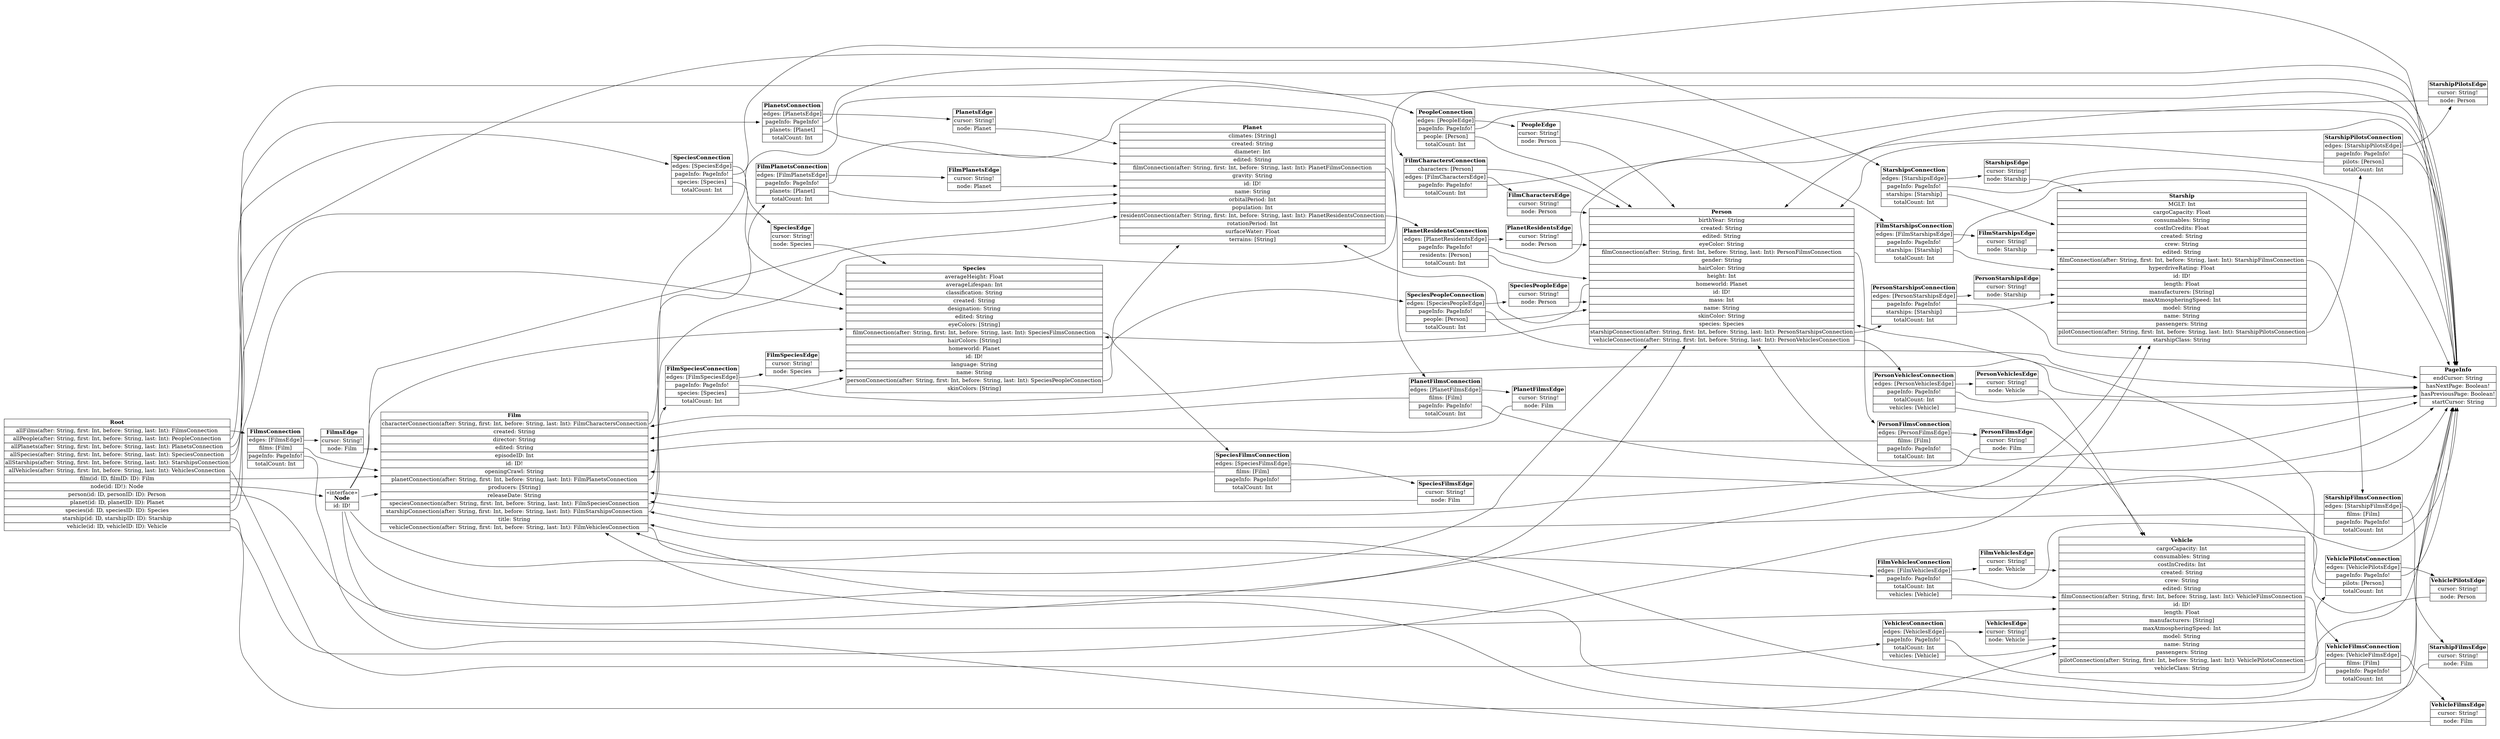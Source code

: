 digraph erd {
graph [
  rankdir = "LR"
];
node [
  fontsize = "16"
  shape = "plaintext"
];
edge [
];
"Root" [label=<<TABLE COLOR="BLACK" BORDER="0" CELLBORDER="1" CELLSPACING="0"><TR><TD PORT="__title"><FONT COLOR="BLACK"><B>Root</B></FONT></TD></TR><TR><TD ALIGN="CENTER" PORT="allFilmsport"><FONT COLOR="BLACK">allFilms(after: String, first: Int, before: String, last: Int): FilmsConnection</FONT></TD></TR>,<TR><TD ALIGN="CENTER" PORT="allPeopleport"><FONT COLOR="BLACK">allPeople(after: String, first: Int, before: String, last: Int): PeopleConnection</FONT></TD></TR>,<TR><TD ALIGN="CENTER" PORT="allPlanetsport"><FONT COLOR="BLACK">allPlanets(after: String, first: Int, before: String, last: Int): PlanetsConnection</FONT></TD></TR>,<TR><TD ALIGN="CENTER" PORT="allSpeciesport"><FONT COLOR="BLACK">allSpecies(after: String, first: Int, before: String, last: Int): SpeciesConnection</FONT></TD></TR>,<TR><TD ALIGN="CENTER" PORT="allStarshipsport"><FONT COLOR="BLACK">allStarships(after: String, first: Int, before: String, last: Int): StarshipsConnection</FONT></TD></TR>,<TR><TD ALIGN="CENTER" PORT="allVehiclesport"><FONT COLOR="BLACK">allVehicles(after: String, first: Int, before: String, last: Int): VehiclesConnection</FONT></TD></TR>,<TR><TD ALIGN="CENTER" PORT="filmport"><FONT COLOR="BLACK">film(id: ID, filmID: ID): Film</FONT></TD></TR>,<TR><TD ALIGN="CENTER" PORT="nodeport"><FONT COLOR="BLACK">node(id: ID!): Node</FONT></TD></TR>,<TR><TD ALIGN="CENTER" PORT="personport"><FONT COLOR="BLACK">person(id: ID, personID: ID): Person</FONT></TD></TR>,<TR><TD ALIGN="CENTER" PORT="planetport"><FONT COLOR="BLACK">planet(id: ID, planetID: ID): Planet</FONT></TD></TR>,<TR><TD ALIGN="CENTER" PORT="speciesport"><FONT COLOR="BLACK">species(id: ID, speciesID: ID): Species</FONT></TD></TR>,<TR><TD ALIGN="CENTER" PORT="starshipport"><FONT COLOR="BLACK">starship(id: ID, starshipID: ID): Starship</FONT></TD></TR>,<TR><TD ALIGN="CENTER" PORT="vehicleport"><FONT COLOR="BLACK">vehicle(id: ID, vehicleID: ID): Vehicle</FONT></TD></TR></TABLE>>];
"FilmsConnection" [label=<<TABLE COLOR="BLACK" BORDER="0" CELLBORDER="1" CELLSPACING="0"><TR><TD PORT="__title"><FONT COLOR="BLACK"><B>FilmsConnection</B></FONT></TD></TR><TR><TD ALIGN="CENTER" PORT="edgesport"><FONT COLOR="BLACK">edges: [FilmsEdge]</FONT></TD></TR>,<TR><TD ALIGN="CENTER" PORT="filmsport"><FONT COLOR="BLACK">films: [Film]</FONT></TD></TR>,<TR><TD ALIGN="CENTER" PORT="pageInfoport"><FONT COLOR="BLACK">pageInfo: PageInfo!</FONT></TD></TR>,<TR><TD ALIGN="CENTER" PORT="totalCountport"><FONT COLOR="BLACK">totalCount: Int</FONT></TD></TR></TABLE>>];
"Film" [label=<<TABLE COLOR="BLACK" BORDER="0" CELLBORDER="1" CELLSPACING="0"><TR><TD PORT="__title"><FONT COLOR="BLACK"><B>Film</B></FONT></TD></TR><TR><TD ALIGN="CENTER" PORT="characterConnectionport"><FONT COLOR="BLACK">characterConnection(after: String, first: Int, before: String, last: Int): FilmCharactersConnection</FONT></TD></TR>,<TR><TD ALIGN="CENTER" PORT="createdport"><FONT COLOR="BLACK">created: String</FONT></TD></TR>,<TR><TD ALIGN="CENTER" PORT="directorport"><FONT COLOR="BLACK">director: String</FONT></TD></TR>,<TR><TD ALIGN="CENTER" PORT="editedport"><FONT COLOR="BLACK">edited: String</FONT></TD></TR>,<TR><TD ALIGN="CENTER" PORT="episodeIDport"><FONT COLOR="BLACK">episodeID: Int</FONT></TD></TR>,<TR><TD ALIGN="CENTER" PORT="idport"><FONT COLOR="BLACK">id: ID!</FONT></TD></TR>,<TR><TD ALIGN="CENTER" PORT="openingCrawlport"><FONT COLOR="BLACK">openingCrawl: String</FONT></TD></TR>,<TR><TD ALIGN="CENTER" PORT="planetConnectionport"><FONT COLOR="BLACK">planetConnection(after: String, first: Int, before: String, last: Int): FilmPlanetsConnection</FONT></TD></TR>,<TR><TD ALIGN="CENTER" PORT="producersport"><FONT COLOR="BLACK">producers: [String]</FONT></TD></TR>,<TR><TD ALIGN="CENTER" PORT="releaseDateport"><FONT COLOR="BLACK">releaseDate: String</FONT></TD></TR>,<TR><TD ALIGN="CENTER" PORT="speciesConnectionport"><FONT COLOR="BLACK">speciesConnection(after: String, first: Int, before: String, last: Int): FilmSpeciesConnection</FONT></TD></TR>,<TR><TD ALIGN="CENTER" PORT="starshipConnectionport"><FONT COLOR="BLACK">starshipConnection(after: String, first: Int, before: String, last: Int): FilmStarshipsConnection</FONT></TD></TR>,<TR><TD ALIGN="CENTER" PORT="titleport"><FONT COLOR="BLACK">title: String</FONT></TD></TR>,<TR><TD ALIGN="CENTER" PORT="vehicleConnectionport"><FONT COLOR="BLACK">vehicleConnection(after: String, first: Int, before: String, last: Int): FilmVehiclesConnection</FONT></TD></TR></TABLE>>];
"PeopleConnection" [label=<<TABLE COLOR="BLACK" BORDER="0" CELLBORDER="1" CELLSPACING="0"><TR><TD PORT="__title"><FONT COLOR="BLACK"><B>PeopleConnection</B></FONT></TD></TR><TR><TD ALIGN="CENTER" PORT="edgesport"><FONT COLOR="BLACK">edges: [PeopleEdge]</FONT></TD></TR>,<TR><TD ALIGN="CENTER" PORT="pageInfoport"><FONT COLOR="BLACK">pageInfo: PageInfo!</FONT></TD></TR>,<TR><TD ALIGN="CENTER" PORT="peopleport"><FONT COLOR="BLACK">people: [Person]</FONT></TD></TR>,<TR><TD ALIGN="CENTER" PORT="totalCountport"><FONT COLOR="BLACK">totalCount: Int</FONT></TD></TR></TABLE>>];
"Person" [label=<<TABLE COLOR="BLACK" BORDER="0" CELLBORDER="1" CELLSPACING="0"><TR><TD PORT="__title"><FONT COLOR="BLACK"><B>Person</B></FONT></TD></TR><TR><TD ALIGN="CENTER" PORT="birthYearport"><FONT COLOR="BLACK">birthYear: String</FONT></TD></TR>,<TR><TD ALIGN="CENTER" PORT="createdport"><FONT COLOR="BLACK">created: String</FONT></TD></TR>,<TR><TD ALIGN="CENTER" PORT="editedport"><FONT COLOR="BLACK">edited: String</FONT></TD></TR>,<TR><TD ALIGN="CENTER" PORT="eyeColorport"><FONT COLOR="BLACK">eyeColor: String</FONT></TD></TR>,<TR><TD ALIGN="CENTER" PORT="filmConnectionport"><FONT COLOR="BLACK">filmConnection(after: String, first: Int, before: String, last: Int): PersonFilmsConnection</FONT></TD></TR>,<TR><TD ALIGN="CENTER" PORT="genderport"><FONT COLOR="BLACK">gender: String</FONT></TD></TR>,<TR><TD ALIGN="CENTER" PORT="hairColorport"><FONT COLOR="BLACK">hairColor: String</FONT></TD></TR>,<TR><TD ALIGN="CENTER" PORT="heightport"><FONT COLOR="BLACK">height: Int</FONT></TD></TR>,<TR><TD ALIGN="CENTER" PORT="homeworldport"><FONT COLOR="BLACK">homeworld: Planet</FONT></TD></TR>,<TR><TD ALIGN="CENTER" PORT="idport"><FONT COLOR="BLACK">id: ID!</FONT></TD></TR>,<TR><TD ALIGN="CENTER" PORT="massport"><FONT COLOR="BLACK">mass: Int</FONT></TD></TR>,<TR><TD ALIGN="CENTER" PORT="nameport"><FONT COLOR="BLACK">name: String</FONT></TD></TR>,<TR><TD ALIGN="CENTER" PORT="skinColorport"><FONT COLOR="BLACK">skinColor: String</FONT></TD></TR>,<TR><TD ALIGN="CENTER" PORT="speciesport"><FONT COLOR="BLACK">species: Species</FONT></TD></TR>,<TR><TD ALIGN="CENTER" PORT="starshipConnectionport"><FONT COLOR="BLACK">starshipConnection(after: String, first: Int, before: String, last: Int): PersonStarshipsConnection</FONT></TD></TR>,<TR><TD ALIGN="CENTER" PORT="vehicleConnectionport"><FONT COLOR="BLACK">vehicleConnection(after: String, first: Int, before: String, last: Int): PersonVehiclesConnection</FONT></TD></TR></TABLE>>];
"PlanetsConnection" [label=<<TABLE COLOR="BLACK" BORDER="0" CELLBORDER="1" CELLSPACING="0"><TR><TD PORT="__title"><FONT COLOR="BLACK"><B>PlanetsConnection</B></FONT></TD></TR><TR><TD ALIGN="CENTER" PORT="edgesport"><FONT COLOR="BLACK">edges: [PlanetsEdge]</FONT></TD></TR>,<TR><TD ALIGN="CENTER" PORT="pageInfoport"><FONT COLOR="BLACK">pageInfo: PageInfo!</FONT></TD></TR>,<TR><TD ALIGN="CENTER" PORT="planetsport"><FONT COLOR="BLACK">planets: [Planet]</FONT></TD></TR>,<TR><TD ALIGN="CENTER" PORT="totalCountport"><FONT COLOR="BLACK">totalCount: Int</FONT></TD></TR></TABLE>>];
"Planet" [label=<<TABLE COLOR="BLACK" BORDER="0" CELLBORDER="1" CELLSPACING="0"><TR><TD PORT="__title"><FONT COLOR="BLACK"><B>Planet</B></FONT></TD></TR><TR><TD ALIGN="CENTER" PORT="climatesport"><FONT COLOR="BLACK">climates: [String]</FONT></TD></TR>,<TR><TD ALIGN="CENTER" PORT="createdport"><FONT COLOR="BLACK">created: String</FONT></TD></TR>,<TR><TD ALIGN="CENTER" PORT="diameterport"><FONT COLOR="BLACK">diameter: Int</FONT></TD></TR>,<TR><TD ALIGN="CENTER" PORT="editedport"><FONT COLOR="BLACK">edited: String</FONT></TD></TR>,<TR><TD ALIGN="CENTER" PORT="filmConnectionport"><FONT COLOR="BLACK">filmConnection(after: String, first: Int, before: String, last: Int): PlanetFilmsConnection</FONT></TD></TR>,<TR><TD ALIGN="CENTER" PORT="gravityport"><FONT COLOR="BLACK">gravity: String</FONT></TD></TR>,<TR><TD ALIGN="CENTER" PORT="idport"><FONT COLOR="BLACK">id: ID!</FONT></TD></TR>,<TR><TD ALIGN="CENTER" PORT="nameport"><FONT COLOR="BLACK">name: String</FONT></TD></TR>,<TR><TD ALIGN="CENTER" PORT="orbitalPeriodport"><FONT COLOR="BLACK">orbitalPeriod: Int</FONT></TD></TR>,<TR><TD ALIGN="CENTER" PORT="populationport"><FONT COLOR="BLACK">population: Int</FONT></TD></TR>,<TR><TD ALIGN="CENTER" PORT="residentConnectionport"><FONT COLOR="BLACK">residentConnection(after: String, first: Int, before: String, last: Int): PlanetResidentsConnection</FONT></TD></TR>,<TR><TD ALIGN="CENTER" PORT="rotationPeriodport"><FONT COLOR="BLACK">rotationPeriod: Int</FONT></TD></TR>,<TR><TD ALIGN="CENTER" PORT="surfaceWaterport"><FONT COLOR="BLACK">surfaceWater: Float</FONT></TD></TR>,<TR><TD ALIGN="CENTER" PORT="terrainsport"><FONT COLOR="BLACK">terrains: [String]</FONT></TD></TR></TABLE>>];
"SpeciesConnection" [label=<<TABLE COLOR="BLACK" BORDER="0" CELLBORDER="1" CELLSPACING="0"><TR><TD PORT="__title"><FONT COLOR="BLACK"><B>SpeciesConnection</B></FONT></TD></TR><TR><TD ALIGN="CENTER" PORT="edgesport"><FONT COLOR="BLACK">edges: [SpeciesEdge]</FONT></TD></TR>,<TR><TD ALIGN="CENTER" PORT="pageInfoport"><FONT COLOR="BLACK">pageInfo: PageInfo!</FONT></TD></TR>,<TR><TD ALIGN="CENTER" PORT="speciesport"><FONT COLOR="BLACK">species: [Species]</FONT></TD></TR>,<TR><TD ALIGN="CENTER" PORT="totalCountport"><FONT COLOR="BLACK">totalCount: Int</FONT></TD></TR></TABLE>>];
"Species" [label=<<TABLE COLOR="BLACK" BORDER="0" CELLBORDER="1" CELLSPACING="0"><TR><TD PORT="__title"><FONT COLOR="BLACK"><B>Species</B></FONT></TD></TR><TR><TD ALIGN="CENTER" PORT="averageHeightport"><FONT COLOR="BLACK">averageHeight: Float</FONT></TD></TR>,<TR><TD ALIGN="CENTER" PORT="averageLifespanport"><FONT COLOR="BLACK">averageLifespan: Int</FONT></TD></TR>,<TR><TD ALIGN="CENTER" PORT="classificationport"><FONT COLOR="BLACK">classification: String</FONT></TD></TR>,<TR><TD ALIGN="CENTER" PORT="createdport"><FONT COLOR="BLACK">created: String</FONT></TD></TR>,<TR><TD ALIGN="CENTER" PORT="designationport"><FONT COLOR="BLACK">designation: String</FONT></TD></TR>,<TR><TD ALIGN="CENTER" PORT="editedport"><FONT COLOR="BLACK">edited: String</FONT></TD></TR>,<TR><TD ALIGN="CENTER" PORT="eyeColorsport"><FONT COLOR="BLACK">eyeColors: [String]</FONT></TD></TR>,<TR><TD ALIGN="CENTER" PORT="filmConnectionport"><FONT COLOR="BLACK">filmConnection(after: String, first: Int, before: String, last: Int): SpeciesFilmsConnection</FONT></TD></TR>,<TR><TD ALIGN="CENTER" PORT="hairColorsport"><FONT COLOR="BLACK">hairColors: [String]</FONT></TD></TR>,<TR><TD ALIGN="CENTER" PORT="homeworldport"><FONT COLOR="BLACK">homeworld: Planet</FONT></TD></TR>,<TR><TD ALIGN="CENTER" PORT="idport"><FONT COLOR="BLACK">id: ID!</FONT></TD></TR>,<TR><TD ALIGN="CENTER" PORT="languageport"><FONT COLOR="BLACK">language: String</FONT></TD></TR>,<TR><TD ALIGN="CENTER" PORT="nameport"><FONT COLOR="BLACK">name: String</FONT></TD></TR>,<TR><TD ALIGN="CENTER" PORT="personConnectionport"><FONT COLOR="BLACK">personConnection(after: String, first: Int, before: String, last: Int): SpeciesPeopleConnection</FONT></TD></TR>,<TR><TD ALIGN="CENTER" PORT="skinColorsport"><FONT COLOR="BLACK">skinColors: [String]</FONT></TD></TR></TABLE>>];
"StarshipsConnection" [label=<<TABLE COLOR="BLACK" BORDER="0" CELLBORDER="1" CELLSPACING="0"><TR><TD PORT="__title"><FONT COLOR="BLACK"><B>StarshipsConnection</B></FONT></TD></TR><TR><TD ALIGN="CENTER" PORT="edgesport"><FONT COLOR="BLACK">edges: [StarshipsEdge]</FONT></TD></TR>,<TR><TD ALIGN="CENTER" PORT="pageInfoport"><FONT COLOR="BLACK">pageInfo: PageInfo!</FONT></TD></TR>,<TR><TD ALIGN="CENTER" PORT="starshipsport"><FONT COLOR="BLACK">starships: [Starship]</FONT></TD></TR>,<TR><TD ALIGN="CENTER" PORT="totalCountport"><FONT COLOR="BLACK">totalCount: Int</FONT></TD></TR></TABLE>>];
"Starship" [label=<<TABLE COLOR="BLACK" BORDER="0" CELLBORDER="1" CELLSPACING="0"><TR><TD PORT="__title"><FONT COLOR="BLACK"><B>Starship</B></FONT></TD></TR><TR><TD ALIGN="CENTER" PORT="MGLTport"><FONT COLOR="BLACK">MGLT: Int</FONT></TD></TR>,<TR><TD ALIGN="CENTER" PORT="cargoCapacityport"><FONT COLOR="BLACK">cargoCapacity: Float</FONT></TD></TR>,<TR><TD ALIGN="CENTER" PORT="consumablesport"><FONT COLOR="BLACK">consumables: String</FONT></TD></TR>,<TR><TD ALIGN="CENTER" PORT="costInCreditsport"><FONT COLOR="BLACK">costInCredits: Float</FONT></TD></TR>,<TR><TD ALIGN="CENTER" PORT="createdport"><FONT COLOR="BLACK">created: String</FONT></TD></TR>,<TR><TD ALIGN="CENTER" PORT="crewport"><FONT COLOR="BLACK">crew: String</FONT></TD></TR>,<TR><TD ALIGN="CENTER" PORT="editedport"><FONT COLOR="BLACK">edited: String</FONT></TD></TR>,<TR><TD ALIGN="CENTER" PORT="filmConnectionport"><FONT COLOR="BLACK">filmConnection(after: String, first: Int, before: String, last: Int): StarshipFilmsConnection</FONT></TD></TR>,<TR><TD ALIGN="CENTER" PORT="hyperdriveRatingport"><FONT COLOR="BLACK">hyperdriveRating: Float</FONT></TD></TR>,<TR><TD ALIGN="CENTER" PORT="idport"><FONT COLOR="BLACK">id: ID!</FONT></TD></TR>,<TR><TD ALIGN="CENTER" PORT="lengthport"><FONT COLOR="BLACK">length: Float</FONT></TD></TR>,<TR><TD ALIGN="CENTER" PORT="manufacturersport"><FONT COLOR="BLACK">manufacturers: [String]</FONT></TD></TR>,<TR><TD ALIGN="CENTER" PORT="maxAtmospheringSpeedport"><FONT COLOR="BLACK">maxAtmospheringSpeed: Int</FONT></TD></TR>,<TR><TD ALIGN="CENTER" PORT="modelport"><FONT COLOR="BLACK">model: String</FONT></TD></TR>,<TR><TD ALIGN="CENTER" PORT="nameport"><FONT COLOR="BLACK">name: String</FONT></TD></TR>,<TR><TD ALIGN="CENTER" PORT="passengersport"><FONT COLOR="BLACK">passengers: String</FONT></TD></TR>,<TR><TD ALIGN="CENTER" PORT="pilotConnectionport"><FONT COLOR="BLACK">pilotConnection(after: String, first: Int, before: String, last: Int): StarshipPilotsConnection</FONT></TD></TR>,<TR><TD ALIGN="CENTER" PORT="starshipClassport"><FONT COLOR="BLACK">starshipClass: String</FONT></TD></TR></TABLE>>];
"VehiclesConnection" [label=<<TABLE COLOR="BLACK" BORDER="0" CELLBORDER="1" CELLSPACING="0"><TR><TD PORT="__title"><FONT COLOR="BLACK"><B>VehiclesConnection</B></FONT></TD></TR><TR><TD ALIGN="CENTER" PORT="edgesport"><FONT COLOR="BLACK">edges: [VehiclesEdge]</FONT></TD></TR>,<TR><TD ALIGN="CENTER" PORT="pageInfoport"><FONT COLOR="BLACK">pageInfo: PageInfo!</FONT></TD></TR>,<TR><TD ALIGN="CENTER" PORT="totalCountport"><FONT COLOR="BLACK">totalCount: Int</FONT></TD></TR>,<TR><TD ALIGN="CENTER" PORT="vehiclesport"><FONT COLOR="BLACK">vehicles: [Vehicle]</FONT></TD></TR></TABLE>>];
"Vehicle" [label=<<TABLE COLOR="BLACK" BORDER="0" CELLBORDER="1" CELLSPACING="0"><TR><TD PORT="__title"><FONT COLOR="BLACK"><B>Vehicle</B></FONT></TD></TR><TR><TD ALIGN="CENTER" PORT="cargoCapacityport"><FONT COLOR="BLACK">cargoCapacity: Int</FONT></TD></TR>,<TR><TD ALIGN="CENTER" PORT="consumablesport"><FONT COLOR="BLACK">consumables: String</FONT></TD></TR>,<TR><TD ALIGN="CENTER" PORT="costInCreditsport"><FONT COLOR="BLACK">costInCredits: Int</FONT></TD></TR>,<TR><TD ALIGN="CENTER" PORT="createdport"><FONT COLOR="BLACK">created: String</FONT></TD></TR>,<TR><TD ALIGN="CENTER" PORT="crewport"><FONT COLOR="BLACK">crew: String</FONT></TD></TR>,<TR><TD ALIGN="CENTER" PORT="editedport"><FONT COLOR="BLACK">edited: String</FONT></TD></TR>,<TR><TD ALIGN="CENTER" PORT="filmConnectionport"><FONT COLOR="BLACK">filmConnection(after: String, first: Int, before: String, last: Int): VehicleFilmsConnection</FONT></TD></TR>,<TR><TD ALIGN="CENTER" PORT="idport"><FONT COLOR="BLACK">id: ID!</FONT></TD></TR>,<TR><TD ALIGN="CENTER" PORT="lengthport"><FONT COLOR="BLACK">length: Float</FONT></TD></TR>,<TR><TD ALIGN="CENTER" PORT="manufacturersport"><FONT COLOR="BLACK">manufacturers: [String]</FONT></TD></TR>,<TR><TD ALIGN="CENTER" PORT="maxAtmospheringSpeedport"><FONT COLOR="BLACK">maxAtmospheringSpeed: Int</FONT></TD></TR>,<TR><TD ALIGN="CENTER" PORT="modelport"><FONT COLOR="BLACK">model: String</FONT></TD></TR>,<TR><TD ALIGN="CENTER" PORT="nameport"><FONT COLOR="BLACK">name: String</FONT></TD></TR>,<TR><TD ALIGN="CENTER" PORT="passengersport"><FONT COLOR="BLACK">passengers: String</FONT></TD></TR>,<TR><TD ALIGN="CENTER" PORT="pilotConnectionport"><FONT COLOR="BLACK">pilotConnection(after: String, first: Int, before: String, last: Int): VehiclePilotsConnection</FONT></TD></TR>,<TR><TD ALIGN="CENTER" PORT="vehicleClassport"><FONT COLOR="BLACK">vehicleClass: String</FONT></TD></TR></TABLE>>];
"PageInfo" [label=<<TABLE COLOR="BLACK" BORDER="0" CELLBORDER="1" CELLSPACING="0"><TR><TD PORT="__title"><FONT COLOR="BLACK"><B>PageInfo</B></FONT></TD></TR><TR><TD ALIGN="CENTER" PORT="endCursorport"><FONT COLOR="BLACK">endCursor: String</FONT></TD></TR>,<TR><TD ALIGN="CENTER" PORT="hasNextPageport"><FONT COLOR="BLACK">hasNextPage: Boolean!</FONT></TD></TR>,<TR><TD ALIGN="CENTER" PORT="hasPreviousPageport"><FONT COLOR="BLACK">hasPreviousPage: Boolean!</FONT></TD></TR>,<TR><TD ALIGN="CENTER" PORT="startCursorport"><FONT COLOR="BLACK">startCursor: String</FONT></TD></TR></TABLE>>];
"FilmsEdge" [label=<<TABLE COLOR="BLACK" BORDER="0" CELLBORDER="1" CELLSPACING="0"><TR><TD PORT="__title"><FONT COLOR="BLACK"><B>FilmsEdge</B></FONT></TD></TR><TR><TD ALIGN="CENTER" PORT="cursorport"><FONT COLOR="BLACK">cursor: String!</FONT></TD></TR>,<TR><TD ALIGN="CENTER" PORT="nodeport"><FONT COLOR="BLACK">node: Film</FONT></TD></TR></TABLE>>];
"FilmSpeciesConnection" [label=<<TABLE COLOR="BLACK" BORDER="0" CELLBORDER="1" CELLSPACING="0"><TR><TD PORT="__title"><FONT COLOR="BLACK"><B>FilmSpeciesConnection</B></FONT></TD></TR><TR><TD ALIGN="CENTER" PORT="edgesport"><FONT COLOR="BLACK">edges: [FilmSpeciesEdge]</FONT></TD></TR>,<TR><TD ALIGN="CENTER" PORT="pageInfoport"><FONT COLOR="BLACK">pageInfo: PageInfo!</FONT></TD></TR>,<TR><TD ALIGN="CENTER" PORT="speciesport"><FONT COLOR="BLACK">species: [Species]</FONT></TD></TR>,<TR><TD ALIGN="CENTER" PORT="totalCountport"><FONT COLOR="BLACK">totalCount: Int</FONT></TD></TR></TABLE>>];
"FilmStarshipsConnection" [label=<<TABLE COLOR="BLACK" BORDER="0" CELLBORDER="1" CELLSPACING="0"><TR><TD PORT="__title"><FONT COLOR="BLACK"><B>FilmStarshipsConnection</B></FONT></TD></TR><TR><TD ALIGN="CENTER" PORT="edgesport"><FONT COLOR="BLACK">edges: [FilmStarshipsEdge]</FONT></TD></TR>,<TR><TD ALIGN="CENTER" PORT="pageInfoport"><FONT COLOR="BLACK">pageInfo: PageInfo!</FONT></TD></TR>,<TR><TD ALIGN="CENTER" PORT="starshipsport"><FONT COLOR="BLACK">starships: [Starship]</FONT></TD></TR>,<TR><TD ALIGN="CENTER" PORT="totalCountport"><FONT COLOR="BLACK">totalCount: Int</FONT></TD></TR></TABLE>>];
"FilmVehiclesConnection" [label=<<TABLE COLOR="BLACK" BORDER="0" CELLBORDER="1" CELLSPACING="0"><TR><TD PORT="__title"><FONT COLOR="BLACK"><B>FilmVehiclesConnection</B></FONT></TD></TR><TR><TD ALIGN="CENTER" PORT="edgesport"><FONT COLOR="BLACK">edges: [FilmVehiclesEdge]</FONT></TD></TR>,<TR><TD ALIGN="CENTER" PORT="pageInfoport"><FONT COLOR="BLACK">pageInfo: PageInfo!</FONT></TD></TR>,<TR><TD ALIGN="CENTER" PORT="totalCountport"><FONT COLOR="BLACK">totalCount: Int</FONT></TD></TR>,<TR><TD ALIGN="CENTER" PORT="vehiclesport"><FONT COLOR="BLACK">vehicles: [Vehicle]</FONT></TD></TR></TABLE>>];
"FilmCharactersConnection" [label=<<TABLE COLOR="BLACK" BORDER="0" CELLBORDER="1" CELLSPACING="0"><TR><TD PORT="__title"><FONT COLOR="BLACK"><B>FilmCharactersConnection</B></FONT></TD></TR><TR><TD ALIGN="CENTER" PORT="charactersport"><FONT COLOR="BLACK">characters: [Person]</FONT></TD></TR>,<TR><TD ALIGN="CENTER" PORT="edgesport"><FONT COLOR="BLACK">edges: [FilmCharactersEdge]</FONT></TD></TR>,<TR><TD ALIGN="CENTER" PORT="pageInfoport"><FONT COLOR="BLACK">pageInfo: PageInfo!</FONT></TD></TR>,<TR><TD ALIGN="CENTER" PORT="totalCountport"><FONT COLOR="BLACK">totalCount: Int</FONT></TD></TR></TABLE>>];
"FilmPlanetsConnection" [label=<<TABLE COLOR="BLACK" BORDER="0" CELLBORDER="1" CELLSPACING="0"><TR><TD PORT="__title"><FONT COLOR="BLACK"><B>FilmPlanetsConnection</B></FONT></TD></TR><TR><TD ALIGN="CENTER" PORT="edgesport"><FONT COLOR="BLACK">edges: [FilmPlanetsEdge]</FONT></TD></TR>,<TR><TD ALIGN="CENTER" PORT="pageInfoport"><FONT COLOR="BLACK">pageInfo: PageInfo!</FONT></TD></TR>,<TR><TD ALIGN="CENTER" PORT="planetsport"><FONT COLOR="BLACK">planets: [Planet]</FONT></TD></TR>,<TR><TD ALIGN="CENTER" PORT="totalCountport"><FONT COLOR="BLACK">totalCount: Int</FONT></TD></TR></TABLE>>];
"PeopleEdge" [label=<<TABLE COLOR="BLACK" BORDER="0" CELLBORDER="1" CELLSPACING="0"><TR><TD PORT="__title"><FONT COLOR="BLACK"><B>PeopleEdge</B></FONT></TD></TR><TR><TD ALIGN="CENTER" PORT="cursorport"><FONT COLOR="BLACK">cursor: String!</FONT></TD></TR>,<TR><TD ALIGN="CENTER" PORT="nodeport"><FONT COLOR="BLACK">node: Person</FONT></TD></TR></TABLE>>];
"PersonFilmsConnection" [label=<<TABLE COLOR="BLACK" BORDER="0" CELLBORDER="1" CELLSPACING="0"><TR><TD PORT="__title"><FONT COLOR="BLACK"><B>PersonFilmsConnection</B></FONT></TD></TR><TR><TD ALIGN="CENTER" PORT="edgesport"><FONT COLOR="BLACK">edges: [PersonFilmsEdge]</FONT></TD></TR>,<TR><TD ALIGN="CENTER" PORT="filmsport"><FONT COLOR="BLACK">films: [Film]</FONT></TD></TR>,<TR><TD ALIGN="CENTER" PORT="pageInfoport"><FONT COLOR="BLACK">pageInfo: PageInfo!</FONT></TD></TR>,<TR><TD ALIGN="CENTER" PORT="totalCountport"><FONT COLOR="BLACK">totalCount: Int</FONT></TD></TR></TABLE>>];
"PersonStarshipsConnection" [label=<<TABLE COLOR="BLACK" BORDER="0" CELLBORDER="1" CELLSPACING="0"><TR><TD PORT="__title"><FONT COLOR="BLACK"><B>PersonStarshipsConnection</B></FONT></TD></TR><TR><TD ALIGN="CENTER" PORT="edgesport"><FONT COLOR="BLACK">edges: [PersonStarshipsEdge]</FONT></TD></TR>,<TR><TD ALIGN="CENTER" PORT="pageInfoport"><FONT COLOR="BLACK">pageInfo: PageInfo!</FONT></TD></TR>,<TR><TD ALIGN="CENTER" PORT="starshipsport"><FONT COLOR="BLACK">starships: [Starship]</FONT></TD></TR>,<TR><TD ALIGN="CENTER" PORT="totalCountport"><FONT COLOR="BLACK">totalCount: Int</FONT></TD></TR></TABLE>>];
"PersonVehiclesConnection" [label=<<TABLE COLOR="BLACK" BORDER="0" CELLBORDER="1" CELLSPACING="0"><TR><TD PORT="__title"><FONT COLOR="BLACK"><B>PersonVehiclesConnection</B></FONT></TD></TR><TR><TD ALIGN="CENTER" PORT="edgesport"><FONT COLOR="BLACK">edges: [PersonVehiclesEdge]</FONT></TD></TR>,<TR><TD ALIGN="CENTER" PORT="pageInfoport"><FONT COLOR="BLACK">pageInfo: PageInfo!</FONT></TD></TR>,<TR><TD ALIGN="CENTER" PORT="totalCountport"><FONT COLOR="BLACK">totalCount: Int</FONT></TD></TR>,<TR><TD ALIGN="CENTER" PORT="vehiclesport"><FONT COLOR="BLACK">vehicles: [Vehicle]</FONT></TD></TR></TABLE>>];
"PlanetsEdge" [label=<<TABLE COLOR="BLACK" BORDER="0" CELLBORDER="1" CELLSPACING="0"><TR><TD PORT="__title"><FONT COLOR="BLACK"><B>PlanetsEdge</B></FONT></TD></TR><TR><TD ALIGN="CENTER" PORT="cursorport"><FONT COLOR="BLACK">cursor: String!</FONT></TD></TR>,<TR><TD ALIGN="CENTER" PORT="nodeport"><FONT COLOR="BLACK">node: Planet</FONT></TD></TR></TABLE>>];
"PlanetResidentsConnection" [label=<<TABLE COLOR="BLACK" BORDER="0" CELLBORDER="1" CELLSPACING="0"><TR><TD PORT="__title"><FONT COLOR="BLACK"><B>PlanetResidentsConnection</B></FONT></TD></TR><TR><TD ALIGN="CENTER" PORT="edgesport"><FONT COLOR="BLACK">edges: [PlanetResidentsEdge]</FONT></TD></TR>,<TR><TD ALIGN="CENTER" PORT="pageInfoport"><FONT COLOR="BLACK">pageInfo: PageInfo!</FONT></TD></TR>,<TR><TD ALIGN="CENTER" PORT="residentsport"><FONT COLOR="BLACK">residents: [Person]</FONT></TD></TR>,<TR><TD ALIGN="CENTER" PORT="totalCountport"><FONT COLOR="BLACK">totalCount: Int</FONT></TD></TR></TABLE>>];
"PlanetFilmsConnection" [label=<<TABLE COLOR="BLACK" BORDER="0" CELLBORDER="1" CELLSPACING="0"><TR><TD PORT="__title"><FONT COLOR="BLACK"><B>PlanetFilmsConnection</B></FONT></TD></TR><TR><TD ALIGN="CENTER" PORT="edgesport"><FONT COLOR="BLACK">edges: [PlanetFilmsEdge]</FONT></TD></TR>,<TR><TD ALIGN="CENTER" PORT="filmsport"><FONT COLOR="BLACK">films: [Film]</FONT></TD></TR>,<TR><TD ALIGN="CENTER" PORT="pageInfoport"><FONT COLOR="BLACK">pageInfo: PageInfo!</FONT></TD></TR>,<TR><TD ALIGN="CENTER" PORT="totalCountport"><FONT COLOR="BLACK">totalCount: Int</FONT></TD></TR></TABLE>>];
"SpeciesEdge" [label=<<TABLE COLOR="BLACK" BORDER="0" CELLBORDER="1" CELLSPACING="0"><TR><TD PORT="__title"><FONT COLOR="BLACK"><B>SpeciesEdge</B></FONT></TD></TR><TR><TD ALIGN="CENTER" PORT="cursorport"><FONT COLOR="BLACK">cursor: String!</FONT></TD></TR>,<TR><TD ALIGN="CENTER" PORT="nodeport"><FONT COLOR="BLACK">node: Species</FONT></TD></TR></TABLE>>];
"SpeciesPeopleConnection" [label=<<TABLE COLOR="BLACK" BORDER="0" CELLBORDER="1" CELLSPACING="0"><TR><TD PORT="__title"><FONT COLOR="BLACK"><B>SpeciesPeopleConnection</B></FONT></TD></TR><TR><TD ALIGN="CENTER" PORT="edgesport"><FONT COLOR="BLACK">edges: [SpeciesPeopleEdge]</FONT></TD></TR>,<TR><TD ALIGN="CENTER" PORT="pageInfoport"><FONT COLOR="BLACK">pageInfo: PageInfo!</FONT></TD></TR>,<TR><TD ALIGN="CENTER" PORT="peopleport"><FONT COLOR="BLACK">people: [Person]</FONT></TD></TR>,<TR><TD ALIGN="CENTER" PORT="totalCountport"><FONT COLOR="BLACK">totalCount: Int</FONT></TD></TR></TABLE>>];
"SpeciesFilmsConnection" [label=<<TABLE COLOR="BLACK" BORDER="0" CELLBORDER="1" CELLSPACING="0"><TR><TD PORT="__title"><FONT COLOR="BLACK"><B>SpeciesFilmsConnection</B></FONT></TD></TR><TR><TD ALIGN="CENTER" PORT="edgesport"><FONT COLOR="BLACK">edges: [SpeciesFilmsEdge]</FONT></TD></TR>,<TR><TD ALIGN="CENTER" PORT="filmsport"><FONT COLOR="BLACK">films: [Film]</FONT></TD></TR>,<TR><TD ALIGN="CENTER" PORT="pageInfoport"><FONT COLOR="BLACK">pageInfo: PageInfo!</FONT></TD></TR>,<TR><TD ALIGN="CENTER" PORT="totalCountport"><FONT COLOR="BLACK">totalCount: Int</FONT></TD></TR></TABLE>>];
"StarshipsEdge" [label=<<TABLE COLOR="BLACK" BORDER="0" CELLBORDER="1" CELLSPACING="0"><TR><TD PORT="__title"><FONT COLOR="BLACK"><B>StarshipsEdge</B></FONT></TD></TR><TR><TD ALIGN="CENTER" PORT="cursorport"><FONT COLOR="BLACK">cursor: String!</FONT></TD></TR>,<TR><TD ALIGN="CENTER" PORT="nodeport"><FONT COLOR="BLACK">node: Starship</FONT></TD></TR></TABLE>>];
"StarshipPilotsConnection" [label=<<TABLE COLOR="BLACK" BORDER="0" CELLBORDER="1" CELLSPACING="0"><TR><TD PORT="__title"><FONT COLOR="BLACK"><B>StarshipPilotsConnection</B></FONT></TD></TR><TR><TD ALIGN="CENTER" PORT="edgesport"><FONT COLOR="BLACK">edges: [StarshipPilotsEdge]</FONT></TD></TR>,<TR><TD ALIGN="CENTER" PORT="pageInfoport"><FONT COLOR="BLACK">pageInfo: PageInfo!</FONT></TD></TR>,<TR><TD ALIGN="CENTER" PORT="pilotsport"><FONT COLOR="BLACK">pilots: [Person]</FONT></TD></TR>,<TR><TD ALIGN="CENTER" PORT="totalCountport"><FONT COLOR="BLACK">totalCount: Int</FONT></TD></TR></TABLE>>];
"StarshipFilmsConnection" [label=<<TABLE COLOR="BLACK" BORDER="0" CELLBORDER="1" CELLSPACING="0"><TR><TD PORT="__title"><FONT COLOR="BLACK"><B>StarshipFilmsConnection</B></FONT></TD></TR><TR><TD ALIGN="CENTER" PORT="edgesport"><FONT COLOR="BLACK">edges: [StarshipFilmsEdge]</FONT></TD></TR>,<TR><TD ALIGN="CENTER" PORT="filmsport"><FONT COLOR="BLACK">films: [Film]</FONT></TD></TR>,<TR><TD ALIGN="CENTER" PORT="pageInfoport"><FONT COLOR="BLACK">pageInfo: PageInfo!</FONT></TD></TR>,<TR><TD ALIGN="CENTER" PORT="totalCountport"><FONT COLOR="BLACK">totalCount: Int</FONT></TD></TR></TABLE>>];
"VehiclesEdge" [label=<<TABLE COLOR="BLACK" BORDER="0" CELLBORDER="1" CELLSPACING="0"><TR><TD PORT="__title"><FONT COLOR="BLACK"><B>VehiclesEdge</B></FONT></TD></TR><TR><TD ALIGN="CENTER" PORT="cursorport"><FONT COLOR="BLACK">cursor: String!</FONT></TD></TR>,<TR><TD ALIGN="CENTER" PORT="nodeport"><FONT COLOR="BLACK">node: Vehicle</FONT></TD></TR></TABLE>>];
"VehiclePilotsConnection" [label=<<TABLE COLOR="BLACK" BORDER="0" CELLBORDER="1" CELLSPACING="0"><TR><TD PORT="__title"><FONT COLOR="BLACK"><B>VehiclePilotsConnection</B></FONT></TD></TR><TR><TD ALIGN="CENTER" PORT="edgesport"><FONT COLOR="BLACK">edges: [VehiclePilotsEdge]</FONT></TD></TR>,<TR><TD ALIGN="CENTER" PORT="pageInfoport"><FONT COLOR="BLACK">pageInfo: PageInfo!</FONT></TD></TR>,<TR><TD ALIGN="CENTER" PORT="pilotsport"><FONT COLOR="BLACK">pilots: [Person]</FONT></TD></TR>,<TR><TD ALIGN="CENTER" PORT="totalCountport"><FONT COLOR="BLACK">totalCount: Int</FONT></TD></TR></TABLE>>];
"VehicleFilmsConnection" [label=<<TABLE COLOR="BLACK" BORDER="0" CELLBORDER="1" CELLSPACING="0"><TR><TD PORT="__title"><FONT COLOR="BLACK"><B>VehicleFilmsConnection</B></FONT></TD></TR><TR><TD ALIGN="CENTER" PORT="edgesport"><FONT COLOR="BLACK">edges: [VehicleFilmsEdge]</FONT></TD></TR>,<TR><TD ALIGN="CENTER" PORT="filmsport"><FONT COLOR="BLACK">films: [Film]</FONT></TD></TR>,<TR><TD ALIGN="CENTER" PORT="pageInfoport"><FONT COLOR="BLACK">pageInfo: PageInfo!</FONT></TD></TR>,<TR><TD ALIGN="CENTER" PORT="totalCountport"><FONT COLOR="BLACK">totalCount: Int</FONT></TD></TR></TABLE>>];
"FilmSpeciesEdge" [label=<<TABLE COLOR="BLACK" BORDER="0" CELLBORDER="1" CELLSPACING="0"><TR><TD PORT="__title"><FONT COLOR="BLACK"><B>FilmSpeciesEdge</B></FONT></TD></TR><TR><TD ALIGN="CENTER" PORT="cursorport"><FONT COLOR="BLACK">cursor: String!</FONT></TD></TR>,<TR><TD ALIGN="CENTER" PORT="nodeport"><FONT COLOR="BLACK">node: Species</FONT></TD></TR></TABLE>>];
"FilmStarshipsEdge" [label=<<TABLE COLOR="BLACK" BORDER="0" CELLBORDER="1" CELLSPACING="0"><TR><TD PORT="__title"><FONT COLOR="BLACK"><B>FilmStarshipsEdge</B></FONT></TD></TR><TR><TD ALIGN="CENTER" PORT="cursorport"><FONT COLOR="BLACK">cursor: String!</FONT></TD></TR>,<TR><TD ALIGN="CENTER" PORT="nodeport"><FONT COLOR="BLACK">node: Starship</FONT></TD></TR></TABLE>>];
"FilmVehiclesEdge" [label=<<TABLE COLOR="BLACK" BORDER="0" CELLBORDER="1" CELLSPACING="0"><TR><TD PORT="__title"><FONT COLOR="BLACK"><B>FilmVehiclesEdge</B></FONT></TD></TR><TR><TD ALIGN="CENTER" PORT="cursorport"><FONT COLOR="BLACK">cursor: String!</FONT></TD></TR>,<TR><TD ALIGN="CENTER" PORT="nodeport"><FONT COLOR="BLACK">node: Vehicle</FONT></TD></TR></TABLE>>];
"FilmCharactersEdge" [label=<<TABLE COLOR="BLACK" BORDER="0" CELLBORDER="1" CELLSPACING="0"><TR><TD PORT="__title"><FONT COLOR="BLACK"><B>FilmCharactersEdge</B></FONT></TD></TR><TR><TD ALIGN="CENTER" PORT="cursorport"><FONT COLOR="BLACK">cursor: String!</FONT></TD></TR>,<TR><TD ALIGN="CENTER" PORT="nodeport"><FONT COLOR="BLACK">node: Person</FONT></TD></TR></TABLE>>];
"FilmPlanetsEdge" [label=<<TABLE COLOR="BLACK" BORDER="0" CELLBORDER="1" CELLSPACING="0"><TR><TD PORT="__title"><FONT COLOR="BLACK"><B>FilmPlanetsEdge</B></FONT></TD></TR><TR><TD ALIGN="CENTER" PORT="cursorport"><FONT COLOR="BLACK">cursor: String!</FONT></TD></TR>,<TR><TD ALIGN="CENTER" PORT="nodeport"><FONT COLOR="BLACK">node: Planet</FONT></TD></TR></TABLE>>];
"PersonFilmsEdge" [label=<<TABLE COLOR="BLACK" BORDER="0" CELLBORDER="1" CELLSPACING="0"><TR><TD PORT="__title"><FONT COLOR="BLACK"><B>PersonFilmsEdge</B></FONT></TD></TR><TR><TD ALIGN="CENTER" PORT="cursorport"><FONT COLOR="BLACK">cursor: String!</FONT></TD></TR>,<TR><TD ALIGN="CENTER" PORT="nodeport"><FONT COLOR="BLACK">node: Film</FONT></TD></TR></TABLE>>];
"PersonStarshipsEdge" [label=<<TABLE COLOR="BLACK" BORDER="0" CELLBORDER="1" CELLSPACING="0"><TR><TD PORT="__title"><FONT COLOR="BLACK"><B>PersonStarshipsEdge</B></FONT></TD></TR><TR><TD ALIGN="CENTER" PORT="cursorport"><FONT COLOR="BLACK">cursor: String!</FONT></TD></TR>,<TR><TD ALIGN="CENTER" PORT="nodeport"><FONT COLOR="BLACK">node: Starship</FONT></TD></TR></TABLE>>];
"PersonVehiclesEdge" [label=<<TABLE COLOR="BLACK" BORDER="0" CELLBORDER="1" CELLSPACING="0"><TR><TD PORT="__title"><FONT COLOR="BLACK"><B>PersonVehiclesEdge</B></FONT></TD></TR><TR><TD ALIGN="CENTER" PORT="cursorport"><FONT COLOR="BLACK">cursor: String!</FONT></TD></TR>,<TR><TD ALIGN="CENTER" PORT="nodeport"><FONT COLOR="BLACK">node: Vehicle</FONT></TD></TR></TABLE>>];
"PlanetResidentsEdge" [label=<<TABLE COLOR="BLACK" BORDER="0" CELLBORDER="1" CELLSPACING="0"><TR><TD PORT="__title"><FONT COLOR="BLACK"><B>PlanetResidentsEdge</B></FONT></TD></TR><TR><TD ALIGN="CENTER" PORT="cursorport"><FONT COLOR="BLACK">cursor: String!</FONT></TD></TR>,<TR><TD ALIGN="CENTER" PORT="nodeport"><FONT COLOR="BLACK">node: Person</FONT></TD></TR></TABLE>>];
"PlanetFilmsEdge" [label=<<TABLE COLOR="BLACK" BORDER="0" CELLBORDER="1" CELLSPACING="0"><TR><TD PORT="__title"><FONT COLOR="BLACK"><B>PlanetFilmsEdge</B></FONT></TD></TR><TR><TD ALIGN="CENTER" PORT="cursorport"><FONT COLOR="BLACK">cursor: String!</FONT></TD></TR>,<TR><TD ALIGN="CENTER" PORT="nodeport"><FONT COLOR="BLACK">node: Film</FONT></TD></TR></TABLE>>];
"SpeciesPeopleEdge" [label=<<TABLE COLOR="BLACK" BORDER="0" CELLBORDER="1" CELLSPACING="0"><TR><TD PORT="__title"><FONT COLOR="BLACK"><B>SpeciesPeopleEdge</B></FONT></TD></TR><TR><TD ALIGN="CENTER" PORT="cursorport"><FONT COLOR="BLACK">cursor: String!</FONT></TD></TR>,<TR><TD ALIGN="CENTER" PORT="nodeport"><FONT COLOR="BLACK">node: Person</FONT></TD></TR></TABLE>>];
"SpeciesFilmsEdge" [label=<<TABLE COLOR="BLACK" BORDER="0" CELLBORDER="1" CELLSPACING="0"><TR><TD PORT="__title"><FONT COLOR="BLACK"><B>SpeciesFilmsEdge</B></FONT></TD></TR><TR><TD ALIGN="CENTER" PORT="cursorport"><FONT COLOR="BLACK">cursor: String!</FONT></TD></TR>,<TR><TD ALIGN="CENTER" PORT="nodeport"><FONT COLOR="BLACK">node: Film</FONT></TD></TR></TABLE>>];
"StarshipPilotsEdge" [label=<<TABLE COLOR="BLACK" BORDER="0" CELLBORDER="1" CELLSPACING="0"><TR><TD PORT="__title"><FONT COLOR="BLACK"><B>StarshipPilotsEdge</B></FONT></TD></TR><TR><TD ALIGN="CENTER" PORT="cursorport"><FONT COLOR="BLACK">cursor: String!</FONT></TD></TR>,<TR><TD ALIGN="CENTER" PORT="nodeport"><FONT COLOR="BLACK">node: Person</FONT></TD></TR></TABLE>>];
"StarshipFilmsEdge" [label=<<TABLE COLOR="BLACK" BORDER="0" CELLBORDER="1" CELLSPACING="0"><TR><TD PORT="__title"><FONT COLOR="BLACK"><B>StarshipFilmsEdge</B></FONT></TD></TR><TR><TD ALIGN="CENTER" PORT="cursorport"><FONT COLOR="BLACK">cursor: String!</FONT></TD></TR>,<TR><TD ALIGN="CENTER" PORT="nodeport"><FONT COLOR="BLACK">node: Film</FONT></TD></TR></TABLE>>];
"VehiclePilotsEdge" [label=<<TABLE COLOR="BLACK" BORDER="0" CELLBORDER="1" CELLSPACING="0"><TR><TD PORT="__title"><FONT COLOR="BLACK"><B>VehiclePilotsEdge</B></FONT></TD></TR><TR><TD ALIGN="CENTER" PORT="cursorport"><FONT COLOR="BLACK">cursor: String!</FONT></TD></TR>,<TR><TD ALIGN="CENTER" PORT="nodeport"><FONT COLOR="BLACK">node: Person</FONT></TD></TR></TABLE>>];
"VehicleFilmsEdge" [label=<<TABLE COLOR="BLACK" BORDER="0" CELLBORDER="1" CELLSPACING="0"><TR><TD PORT="__title"><FONT COLOR="BLACK"><B>VehicleFilmsEdge</B></FONT></TD></TR><TR><TD ALIGN="CENTER" PORT="cursorport"><FONT COLOR="BLACK">cursor: String!</FONT></TD></TR>,<TR><TD ALIGN="CENTER" PORT="nodeport"><FONT COLOR="BLACK">node: Film</FONT></TD></TR></TABLE>>];



"Node" [label=<<TABLE COLOR="BLACK" BORDER="0" CELLBORDER="1" CELLSPACING="0"><TR><TD PORT="__title"><FONT COLOR="BLACK">&laquo;interface&raquo;<BR/><B>Node</B></FONT></TD></TR><TR><TD ALIGN="CENTER" PORT="idport"><FONT COLOR="BLACK">id: ID!</FONT></TD></TR></TABLE>>];







"Root":allFilmsport -> "FilmsConnection" [color="BLACK" fontcolor="BLACK"];
"Root":allPeopleport -> "PeopleConnection" [color="BLACK" fontcolor="BLACK"];
"Root":allPlanetsport -> "PlanetsConnection" [color="BLACK" fontcolor="BLACK"];
"Root":allSpeciesport -> "SpeciesConnection" [color="BLACK" fontcolor="BLACK"];
"Root":allStarshipsport -> "StarshipsConnection" [color="BLACK" fontcolor="BLACK"];
"Root":allVehiclesport -> "VehiclesConnection" [color="BLACK" fontcolor="BLACK"];
"Root":filmport -> "Film" [color="BLACK" fontcolor="BLACK"];
"Root":nodeport -> "Node" [color="BLACK" fontcolor="BLACK"];
"Root":personport -> "Person" [color="BLACK" fontcolor="BLACK"];
"Root":planetport -> "Planet" [color="BLACK" fontcolor="BLACK"];
"Root":speciesport -> "Species" [color="BLACK" fontcolor="BLACK"];
"Root":starshipport -> "Starship" [color="BLACK" fontcolor="BLACK"];
"Root":vehicleport -> "Vehicle" [color="BLACK" fontcolor="BLACK"];
"FilmsConnection":edgesport -> "FilmsEdge" [color="BLACK" fontcolor="BLACK"];
"FilmsConnection":filmsport -> "Film" [color="BLACK" fontcolor="BLACK"];
"FilmsConnection":pageInfoport -> "PageInfo" [color="BLACK" fontcolor="BLACK"];
"Film":characterConnectionport -> "FilmCharactersConnection" [color="BLACK" fontcolor="BLACK"];
"Film":planetConnectionport -> "FilmPlanetsConnection" [color="BLACK" fontcolor="BLACK"];
"Film":speciesConnectionport -> "FilmSpeciesConnection" [color="BLACK" fontcolor="BLACK"];
"Film":starshipConnectionport -> "FilmStarshipsConnection" [color="BLACK" fontcolor="BLACK"];
"Film":vehicleConnectionport -> "FilmVehiclesConnection" [color="BLACK" fontcolor="BLACK"];
"PeopleConnection":edgesport -> "PeopleEdge" [color="BLACK" fontcolor="BLACK"];
"PeopleConnection":pageInfoport -> "PageInfo" [color="BLACK" fontcolor="BLACK"];
"PeopleConnection":peopleport -> "Person" [color="BLACK" fontcolor="BLACK"];
"Person":filmConnectionport -> "PersonFilmsConnection" [color="BLACK" fontcolor="BLACK"];
"Person":homeworldport -> "Planet" [color="BLACK" fontcolor="BLACK"];
"Person":speciesport -> "Species" [color="BLACK" fontcolor="BLACK"];
"Person":starshipConnectionport -> "PersonStarshipsConnection" [color="BLACK" fontcolor="BLACK"];
"Person":vehicleConnectionport -> "PersonVehiclesConnection" [color="BLACK" fontcolor="BLACK"];
"PlanetsConnection":edgesport -> "PlanetsEdge" [color="BLACK" fontcolor="BLACK"];
"PlanetsConnection":pageInfoport -> "PageInfo" [color="BLACK" fontcolor="BLACK"];
"PlanetsConnection":planetsport -> "Planet" [color="BLACK" fontcolor="BLACK"];
"Planet":filmConnectionport -> "PlanetFilmsConnection" [color="BLACK" fontcolor="BLACK"];
"Planet":residentConnectionport -> "PlanetResidentsConnection" [color="BLACK" fontcolor="BLACK"];
"SpeciesConnection":edgesport -> "SpeciesEdge" [color="BLACK" fontcolor="BLACK"];
"SpeciesConnection":pageInfoport -> "PageInfo" [color="BLACK" fontcolor="BLACK"];
"SpeciesConnection":speciesport -> "Species" [color="BLACK" fontcolor="BLACK"];
"Species":filmConnectionport -> "SpeciesFilmsConnection" [color="BLACK" fontcolor="BLACK"];
"Species":homeworldport -> "Planet" [color="BLACK" fontcolor="BLACK"];
"Species":personConnectionport -> "SpeciesPeopleConnection" [color="BLACK" fontcolor="BLACK"];
"StarshipsConnection":edgesport -> "StarshipsEdge" [color="BLACK" fontcolor="BLACK"];
"StarshipsConnection":pageInfoport -> "PageInfo" [color="BLACK" fontcolor="BLACK"];
"StarshipsConnection":starshipsport -> "Starship" [color="BLACK" fontcolor="BLACK"];
"Starship":filmConnectionport -> "StarshipFilmsConnection" [color="BLACK" fontcolor="BLACK"];
"Starship":pilotConnectionport -> "StarshipPilotsConnection" [color="BLACK" fontcolor="BLACK"];
"VehiclesConnection":edgesport -> "VehiclesEdge" [color="BLACK" fontcolor="BLACK"];
"VehiclesConnection":pageInfoport -> "PageInfo" [color="BLACK" fontcolor="BLACK"];
"VehiclesConnection":vehiclesport -> "Vehicle" [color="BLACK" fontcolor="BLACK"];
"Vehicle":filmConnectionport -> "VehicleFilmsConnection" [color="BLACK" fontcolor="BLACK"];
"Vehicle":pilotConnectionport -> "VehiclePilotsConnection" [color="BLACK" fontcolor="BLACK"];
"FilmsEdge":nodeport -> "Film" [color="BLACK" fontcolor="BLACK"];
"FilmSpeciesConnection":edgesport -> "FilmSpeciesEdge" [color="BLACK" fontcolor="BLACK"];
"FilmSpeciesConnection":pageInfoport -> "PageInfo" [color="BLACK" fontcolor="BLACK"];
"FilmSpeciesConnection":speciesport -> "Species" [color="BLACK" fontcolor="BLACK"];
"FilmStarshipsConnection":edgesport -> "FilmStarshipsEdge" [color="BLACK" fontcolor="BLACK"];
"FilmStarshipsConnection":pageInfoport -> "PageInfo" [color="BLACK" fontcolor="BLACK"];
"FilmStarshipsConnection":starshipsport -> "Starship" [color="BLACK" fontcolor="BLACK"];
"FilmVehiclesConnection":edgesport -> "FilmVehiclesEdge" [color="BLACK" fontcolor="BLACK"];
"FilmVehiclesConnection":pageInfoport -> "PageInfo" [color="BLACK" fontcolor="BLACK"];
"FilmVehiclesConnection":vehiclesport -> "Vehicle" [color="BLACK" fontcolor="BLACK"];
"FilmCharactersConnection":charactersport -> "Person" [color="BLACK" fontcolor="BLACK"];
"FilmCharactersConnection":edgesport -> "FilmCharactersEdge" [color="BLACK" fontcolor="BLACK"];
"FilmCharactersConnection":pageInfoport -> "PageInfo" [color="BLACK" fontcolor="BLACK"];
"FilmPlanetsConnection":edgesport -> "FilmPlanetsEdge" [color="BLACK" fontcolor="BLACK"];
"FilmPlanetsConnection":pageInfoport -> "PageInfo" [color="BLACK" fontcolor="BLACK"];
"FilmPlanetsConnection":planetsport -> "Planet" [color="BLACK" fontcolor="BLACK"];
"PeopleEdge":nodeport -> "Person" [color="BLACK" fontcolor="BLACK"];
"PersonFilmsConnection":edgesport -> "PersonFilmsEdge" [color="BLACK" fontcolor="BLACK"];
"PersonFilmsConnection":filmsport -> "Film" [color="BLACK" fontcolor="BLACK"];
"PersonFilmsConnection":pageInfoport -> "PageInfo" [color="BLACK" fontcolor="BLACK"];
"PersonStarshipsConnection":edgesport -> "PersonStarshipsEdge" [color="BLACK" fontcolor="BLACK"];
"PersonStarshipsConnection":pageInfoport -> "PageInfo" [color="BLACK" fontcolor="BLACK"];
"PersonStarshipsConnection":starshipsport -> "Starship" [color="BLACK" fontcolor="BLACK"];
"PersonVehiclesConnection":edgesport -> "PersonVehiclesEdge" [color="BLACK" fontcolor="BLACK"];
"PersonVehiclesConnection":pageInfoport -> "PageInfo" [color="BLACK" fontcolor="BLACK"];
"PersonVehiclesConnection":vehiclesport -> "Vehicle" [color="BLACK" fontcolor="BLACK"];
"PlanetsEdge":nodeport -> "Planet" [color="BLACK" fontcolor="BLACK"];
"PlanetResidentsConnection":edgesport -> "PlanetResidentsEdge" [color="BLACK" fontcolor="BLACK"];
"PlanetResidentsConnection":pageInfoport -> "PageInfo" [color="BLACK" fontcolor="BLACK"];
"PlanetResidentsConnection":residentsport -> "Person" [color="BLACK" fontcolor="BLACK"];
"PlanetFilmsConnection":edgesport -> "PlanetFilmsEdge" [color="BLACK" fontcolor="BLACK"];
"PlanetFilmsConnection":filmsport -> "Film" [color="BLACK" fontcolor="BLACK"];
"PlanetFilmsConnection":pageInfoport -> "PageInfo" [color="BLACK" fontcolor="BLACK"];
"SpeciesEdge":nodeport -> "Species" [color="BLACK" fontcolor="BLACK"];
"SpeciesPeopleConnection":edgesport -> "SpeciesPeopleEdge" [color="BLACK" fontcolor="BLACK"];
"SpeciesPeopleConnection":pageInfoport -> "PageInfo" [color="BLACK" fontcolor="BLACK"];
"SpeciesPeopleConnection":peopleport -> "Person" [color="BLACK" fontcolor="BLACK"];
"SpeciesFilmsConnection":edgesport -> "SpeciesFilmsEdge" [color="BLACK" fontcolor="BLACK"];
"SpeciesFilmsConnection":filmsport -> "Film" [color="BLACK" fontcolor="BLACK"];
"SpeciesFilmsConnection":pageInfoport -> "PageInfo" [color="BLACK" fontcolor="BLACK"];
"StarshipsEdge":nodeport -> "Starship" [color="BLACK" fontcolor="BLACK"];
"StarshipPilotsConnection":edgesport -> "StarshipPilotsEdge" [color="BLACK" fontcolor="BLACK"];
"StarshipPilotsConnection":pageInfoport -> "PageInfo" [color="BLACK" fontcolor="BLACK"];
"StarshipPilotsConnection":pilotsport -> "Person" [color="BLACK" fontcolor="BLACK"];
"StarshipFilmsConnection":edgesport -> "StarshipFilmsEdge" [color="BLACK" fontcolor="BLACK"];
"StarshipFilmsConnection":filmsport -> "Film" [color="BLACK" fontcolor="BLACK"];
"StarshipFilmsConnection":pageInfoport -> "PageInfo" [color="BLACK" fontcolor="BLACK"];
"VehiclesEdge":nodeport -> "Vehicle" [color="BLACK" fontcolor="BLACK"];
"VehiclePilotsConnection":edgesport -> "VehiclePilotsEdge" [color="BLACK" fontcolor="BLACK"];
"VehiclePilotsConnection":pageInfoport -> "PageInfo" [color="BLACK" fontcolor="BLACK"];
"VehiclePilotsConnection":pilotsport -> "Person" [color="BLACK" fontcolor="BLACK"];
"VehicleFilmsConnection":edgesport -> "VehicleFilmsEdge" [color="BLACK" fontcolor="BLACK"];
"VehicleFilmsConnection":filmsport -> "Film" [color="BLACK" fontcolor="BLACK"];
"VehicleFilmsConnection":pageInfoport -> "PageInfo" [color="BLACK" fontcolor="BLACK"];
"FilmSpeciesEdge":nodeport -> "Species" [color="BLACK" fontcolor="BLACK"];
"FilmStarshipsEdge":nodeport -> "Starship" [color="BLACK" fontcolor="BLACK"];
"FilmVehiclesEdge":nodeport -> "Vehicle" [color="BLACK" fontcolor="BLACK"];
"FilmCharactersEdge":nodeport -> "Person" [color="BLACK" fontcolor="BLACK"];
"FilmPlanetsEdge":nodeport -> "Planet" [color="BLACK" fontcolor="BLACK"];
"PersonFilmsEdge":nodeport -> "Film" [color="BLACK" fontcolor="BLACK"];
"PersonStarshipsEdge":nodeport -> "Starship" [color="BLACK" fontcolor="BLACK"];
"PersonVehiclesEdge":nodeport -> "Vehicle" [color="BLACK" fontcolor="BLACK"];
"PlanetResidentsEdge":nodeport -> "Person" [color="BLACK" fontcolor="BLACK"];
"PlanetFilmsEdge":nodeport -> "Film" [color="BLACK" fontcolor="BLACK"];
"SpeciesPeopleEdge":nodeport -> "Person" [color="BLACK" fontcolor="BLACK"];
"SpeciesFilmsEdge":nodeport -> "Film" [color="BLACK" fontcolor="BLACK"];
"StarshipPilotsEdge":nodeport -> "Person" [color="BLACK" fontcolor="BLACK"];
"StarshipFilmsEdge":nodeport -> "Film" [color="BLACK" fontcolor="BLACK"];
"VehiclePilotsEdge":nodeport -> "Person" [color="BLACK" fontcolor="BLACK"];
"VehicleFilmsEdge":nodeport -> "Film" [color="BLACK" fontcolor="BLACK"];
"Node" -> "Planet" [color="BLACK" fontcolor="BLACK"];
"Node" -> "Species" [color="BLACK" fontcolor="BLACK"];
"Node" -> "Starship" [color="BLACK" fontcolor="BLACK"];
"Node" -> "Vehicle" [color="BLACK" fontcolor="BLACK"];
"Node" -> "Person" [color="BLACK" fontcolor="BLACK"];
"Node" -> "Film" [color="BLACK" fontcolor="BLACK"];


}
